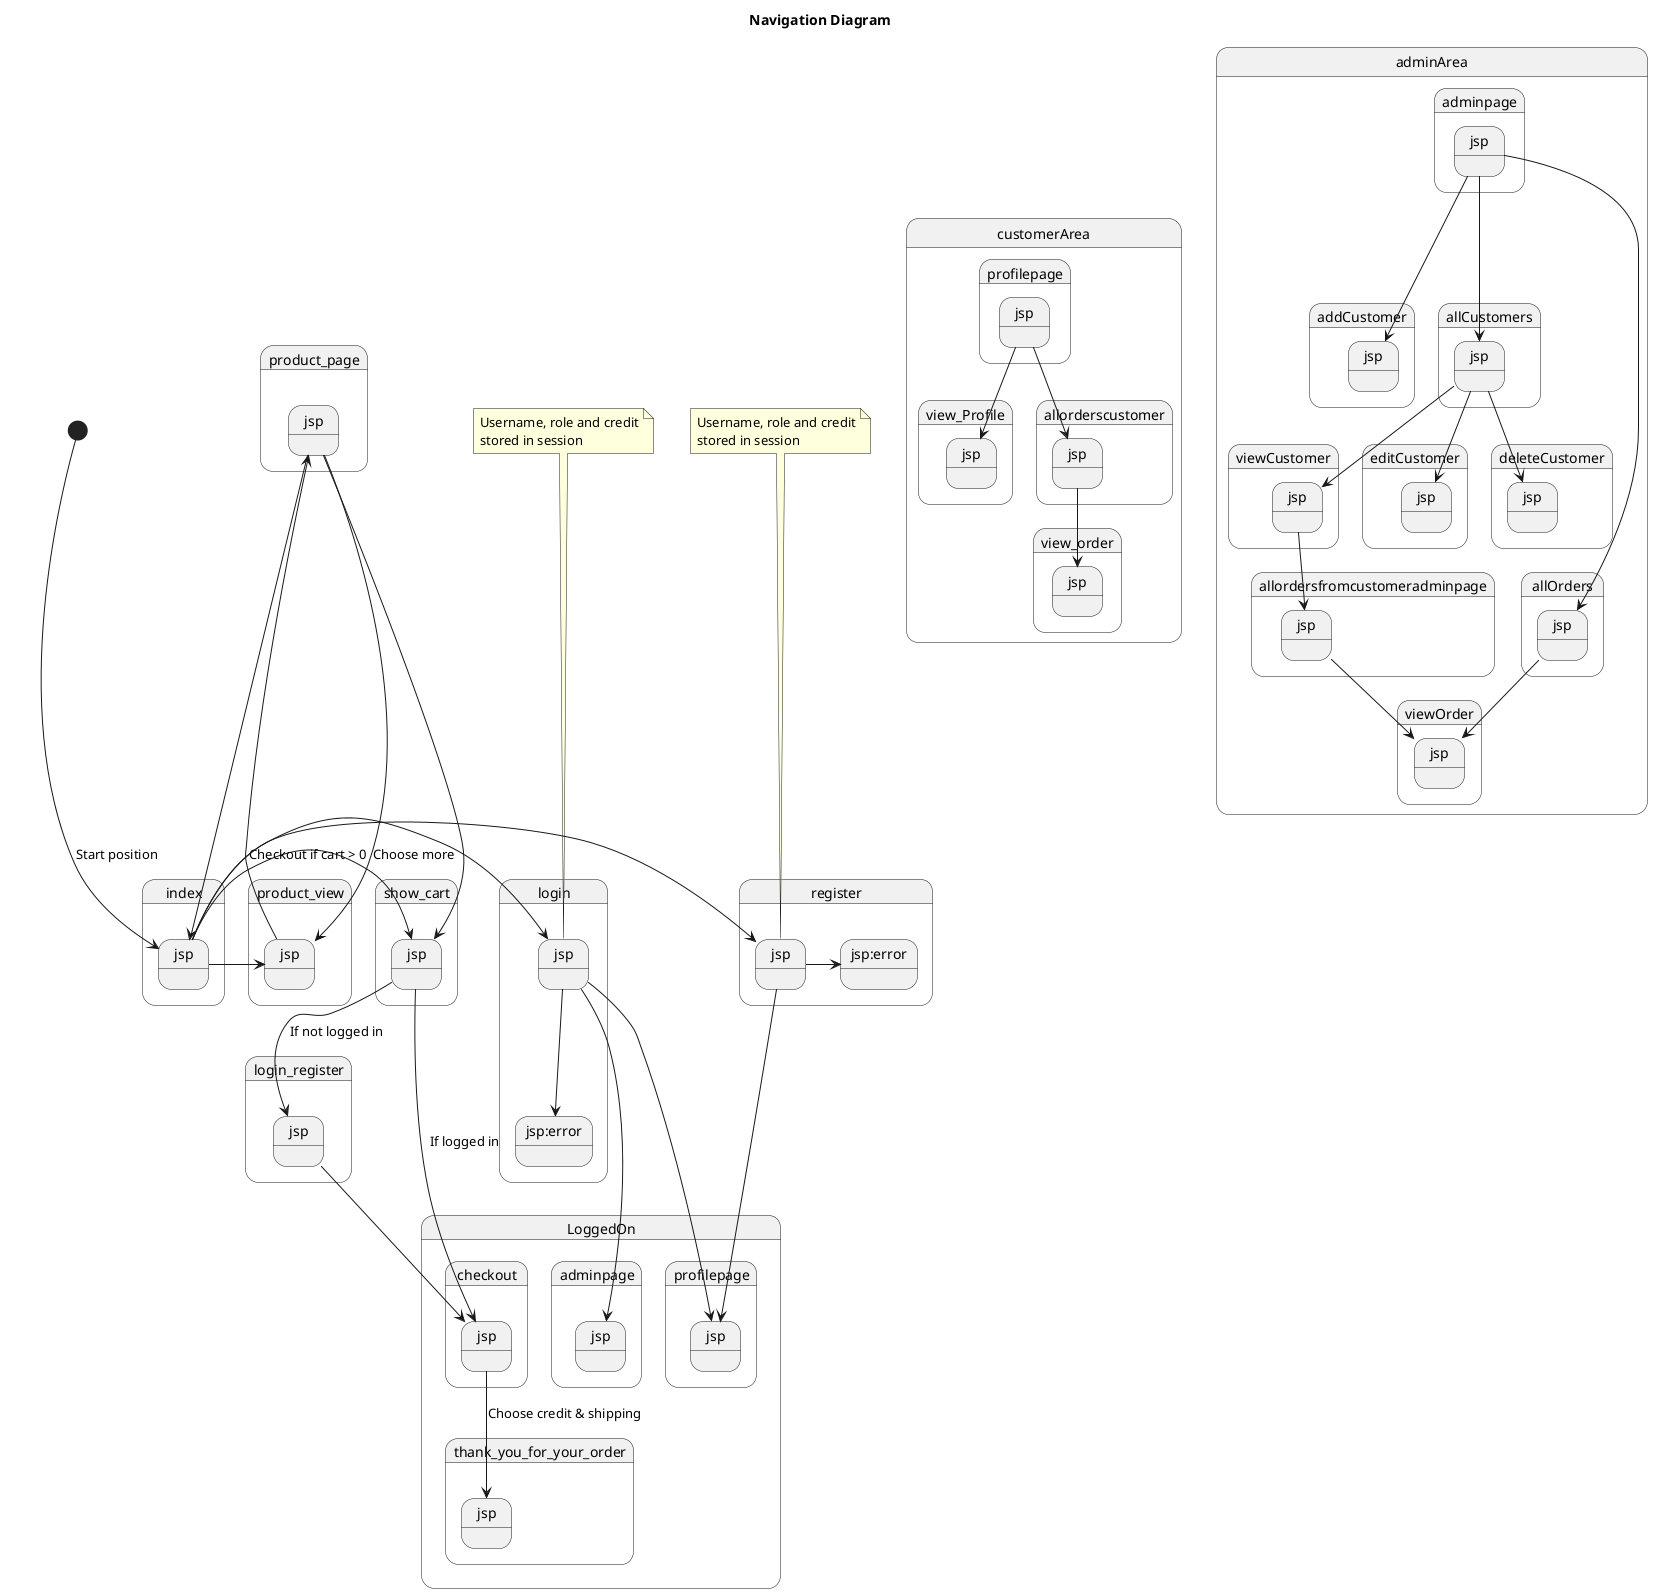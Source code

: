 @startuml
Title Navigation Diagram

state index.jsp
state login.jsp
state register.jsp

note top of login.jsp
Username, role and credit
stored in session
end note

note top of register.jsp
Username, role and credit
stored in session
end note

[*] --> index.jsp: Start position
index.jsp -right-> product_view.jsp
index.jsp -right-> show_cart.jsp:Checkout if cart > 0
index.jsp -left-> login.jsp
index.jsp -left-> register.jsp
login.jsp --> login.jsp:error

register.jsp -> register.jsp:error





product_view.jsp --> product_page.jsp
product_page.jsp --> product_view.jsp:Choose more
product_page.jsp --> index.jsp
product_page.jsp --> show_cart.jsp

show_cart.jsp --> login_register.jsp:If not logged in


'index.jsp --> login.jsp: log på
'login.jsp --> LoggedOn: log på  [ok]
'login.jsp --> login.jsp: log på [fejl]
'
state LoggedOn {
'    state adminpage.jsp
'    state profilepage.jsp
'    state checkout.jsp
'    [*]-->admin.jsp
  login.jsp --> adminpage.jsp
  login.jsp --> profilepage.jsp
  register.jsp --> profilepage.jsp
  login_register.jsp --> checkout.jsp
  show_cart.jsp --> checkout.jsp:If logged in

  checkout.jsp --> thank_you_for_your_order.jsp:Choose credit & shipping

}

state customerArea{
    profilepage.jsp ---> view_Profile.jsp
    profilepage.jsp ---> allorderscustomer.jsp
    allorderscustomer.jsp --> view_order.jsp
}

state adminArea{
'    state createUser.jsp

    adminpage.jsp -----> addCustomer.jsp
    adminpage.jsp -----> allCustomers.jsp
    adminpage.jsp -----> allOrders.jsp

    allCustomers.jsp ---> viewCustomer.jsp
    allCustomers.jsp ---> editCustomer.jsp
    allCustomers.jsp ---> deleteCustomer.jsp

    viewCustomer.jsp --> allordersfromcustomeradminpage.jsp

    allordersfromcustomeradminpage.jsp --> viewOrder.jsp
    allOrders.jsp --> viewOrder.jsp
}
@enduml